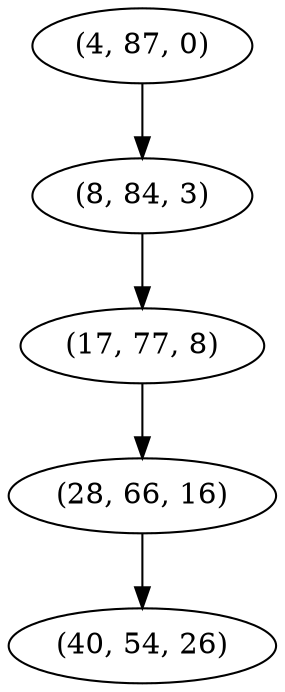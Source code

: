 digraph tree {
    "(4, 87, 0)";
    "(8, 84, 3)";
    "(17, 77, 8)";
    "(28, 66, 16)";
    "(40, 54, 26)";
    "(4, 87, 0)" -> "(8, 84, 3)";
    "(8, 84, 3)" -> "(17, 77, 8)";
    "(17, 77, 8)" -> "(28, 66, 16)";
    "(28, 66, 16)" -> "(40, 54, 26)";
}
